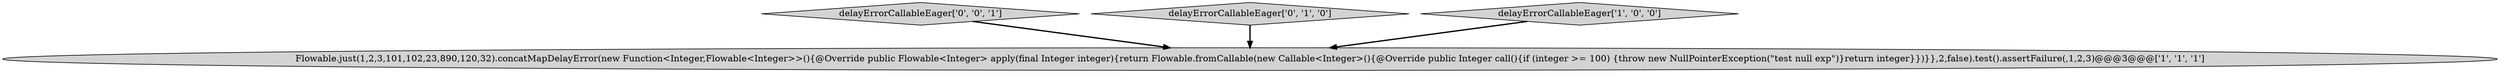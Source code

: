 digraph {
3 [style = filled, label = "delayErrorCallableEager['0', '0', '1']", fillcolor = lightgray, shape = diamond image = "AAA0AAABBB3BBB"];
2 [style = filled, label = "delayErrorCallableEager['0', '1', '0']", fillcolor = lightgray, shape = diamond image = "AAA0AAABBB2BBB"];
1 [style = filled, label = "delayErrorCallableEager['1', '0', '0']", fillcolor = lightgray, shape = diamond image = "AAA0AAABBB1BBB"];
0 [style = filled, label = "Flowable.just(1,2,3,101,102,23,890,120,32).concatMapDelayError(new Function<Integer,Flowable<Integer>>(){@Override public Flowable<Integer> apply(final Integer integer){return Flowable.fromCallable(new Callable<Integer>(){@Override public Integer call(){if (integer >= 100) {throw new NullPointerException(\"test null exp\")}return integer}})}},2,false).test().assertFailure(,1,2,3)@@@3@@@['1', '1', '1']", fillcolor = lightgray, shape = ellipse image = "AAA0AAABBB1BBB"];
2->0 [style = bold, label=""];
3->0 [style = bold, label=""];
1->0 [style = bold, label=""];
}
